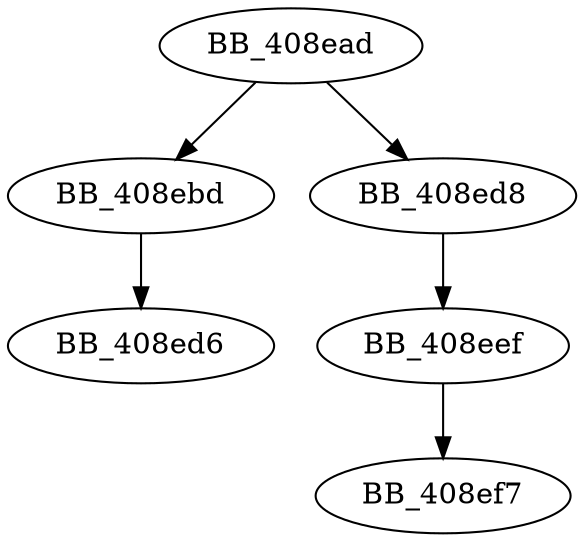 DiGraph ___crtLCMapStringEx{
BB_408ead->BB_408ebd
BB_408ead->BB_408ed8
BB_408ebd->BB_408ed6
BB_408ed8->BB_408eef
BB_408eef->BB_408ef7
}

